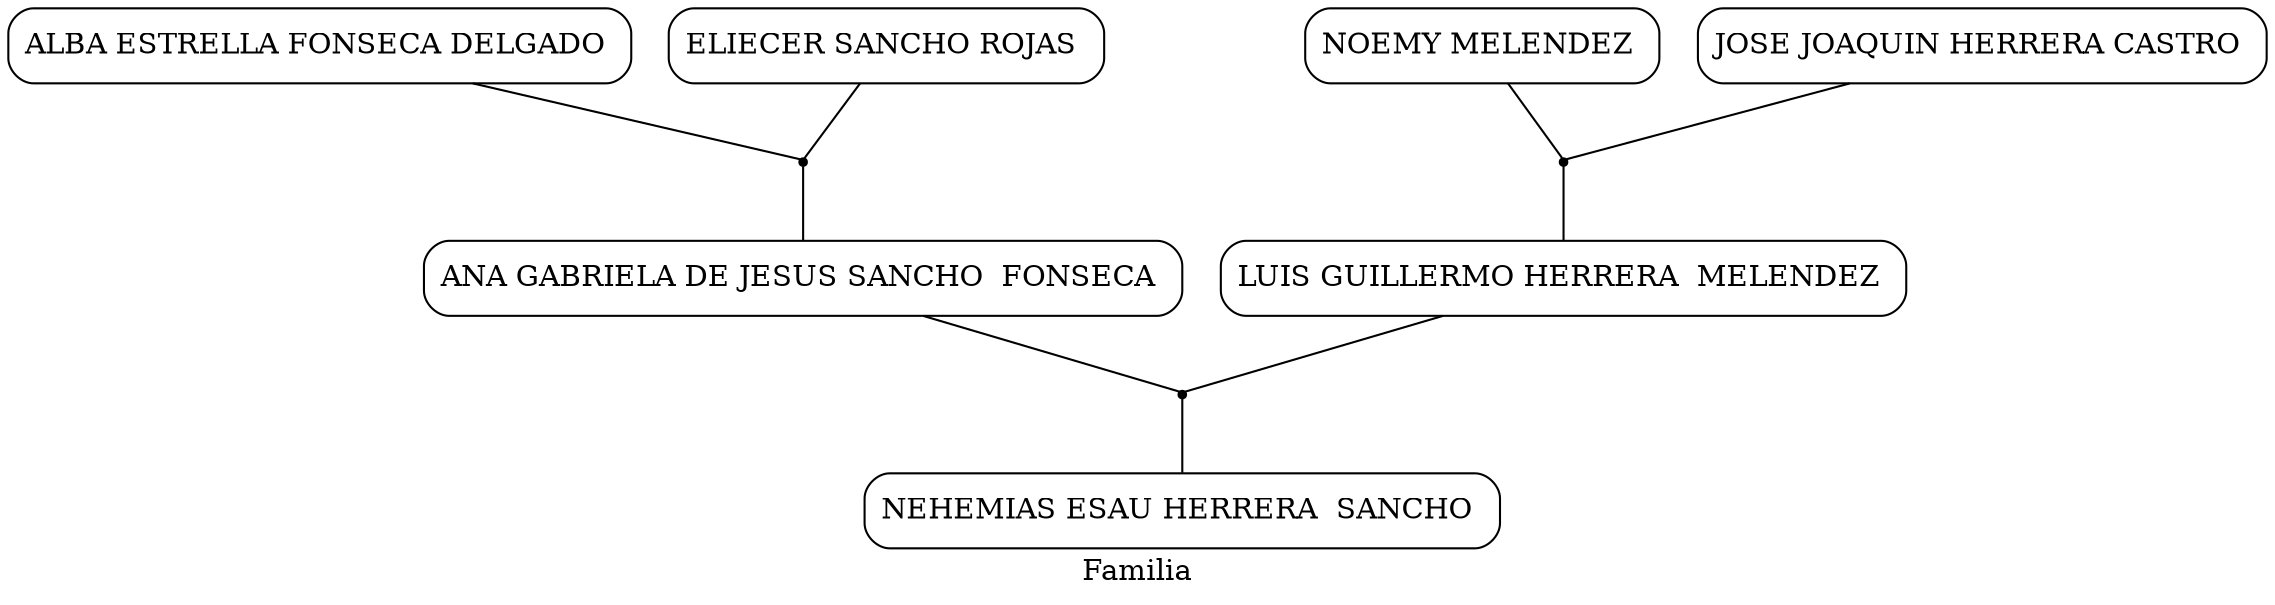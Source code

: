 strict digraph  {
	graph [diredgeconstraints=true,
		label=Familia,
		mode=ipsep,
		overlap=orthoxy,
		sep=0.5
	];
	node [shape=box,
		style=rounded
	];
	"NEHEMIAS ESAU HERRERA  SANCHO ANA GABRIELA DE JESUS SANCHO  FONSECA LUIS GUILLERMO HERRERA  MELENDEZ "	 [shape=point];
	"ANA GABRIELA DE JESUS SANCHO  FONSECA " -> "NEHEMIAS ESAU HERRERA  SANCHO ANA GABRIELA DE JESUS SANCHO  FONSECA LUIS GUILLERMO HERRERA  MELENDEZ "	 [arrowhead=none];
	"LUIS GUILLERMO HERRERA  MELENDEZ " -> "NEHEMIAS ESAU HERRERA  SANCHO ANA GABRIELA DE JESUS SANCHO  FONSECA LUIS GUILLERMO HERRERA  MELENDEZ "	 [arrowhead=none];
	"NEHEMIAS ESAU HERRERA  SANCHO ANA GABRIELA DE JESUS SANCHO  FONSECA LUIS GUILLERMO HERRERA  MELENDEZ " -> "NEHEMIAS ESAU HERRERA  SANCHO "	 [arrowhead=none];
	"ANA GABRIELA DE JESUS SANCHO  FONSECA ALBA ESTRELLA FONSECA DELGADO ELIECER SANCHO ROJAS "	 [shape=point];
	"ALBA ESTRELLA FONSECA DELGADO " -> "ANA GABRIELA DE JESUS SANCHO  FONSECA ALBA ESTRELLA FONSECA DELGADO ELIECER SANCHO ROJAS "	 [arrowhead=none];
	"ELIECER SANCHO ROJAS " -> "ANA GABRIELA DE JESUS SANCHO  FONSECA ALBA ESTRELLA FONSECA DELGADO ELIECER SANCHO ROJAS "	 [arrowhead=none];
	"ANA GABRIELA DE JESUS SANCHO  FONSECA ALBA ESTRELLA FONSECA DELGADO ELIECER SANCHO ROJAS " -> "ANA GABRIELA DE JESUS SANCHO  FONSECA "	 [arrowhead=none];
	"LUIS GUILLERMO HERRERA  MELENDEZ NOEMY MELENDEZ JOSE JOAQUIN HERRERA CASTRO "	 [shape=point];
	"NOEMY MELENDEZ " -> "LUIS GUILLERMO HERRERA  MELENDEZ NOEMY MELENDEZ JOSE JOAQUIN HERRERA CASTRO "	 [arrowhead=none];
	"JOSE JOAQUIN HERRERA CASTRO " -> "LUIS GUILLERMO HERRERA  MELENDEZ NOEMY MELENDEZ JOSE JOAQUIN HERRERA CASTRO "	 [arrowhead=none];
	"LUIS GUILLERMO HERRERA  MELENDEZ NOEMY MELENDEZ JOSE JOAQUIN HERRERA CASTRO " -> "LUIS GUILLERMO HERRERA  MELENDEZ "	 [arrowhead=none];
}
